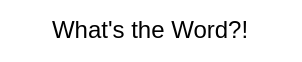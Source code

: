 <mxfile version="22.1.4" type="github">
  <diagram name="Page-1" id="OC79LGeQ-9uEQ32RmZ_2">
    <mxGraphModel dx="2074" dy="1040" grid="1" gridSize="10" guides="1" tooltips="1" connect="1" arrows="1" fold="1" page="1" pageScale="1" pageWidth="850" pageHeight="1100" math="0" shadow="0">
      <root>
        <mxCell id="0" />
        <mxCell id="1" parent="0" />
        <mxCell id="m94XwNiUM5aFAqinzz6j-1" value="What&#39;s the Word?!" style="text;strokeColor=none;align=center;fillColor=none;html=1;verticalAlign=middle;whiteSpace=wrap;rounded=0;" parent="1" vertex="1">
          <mxGeometry x="310" y="120" width="150" height="30" as="geometry" />
        </mxCell>
      </root>
    </mxGraphModel>
  </diagram>
</mxfile>
